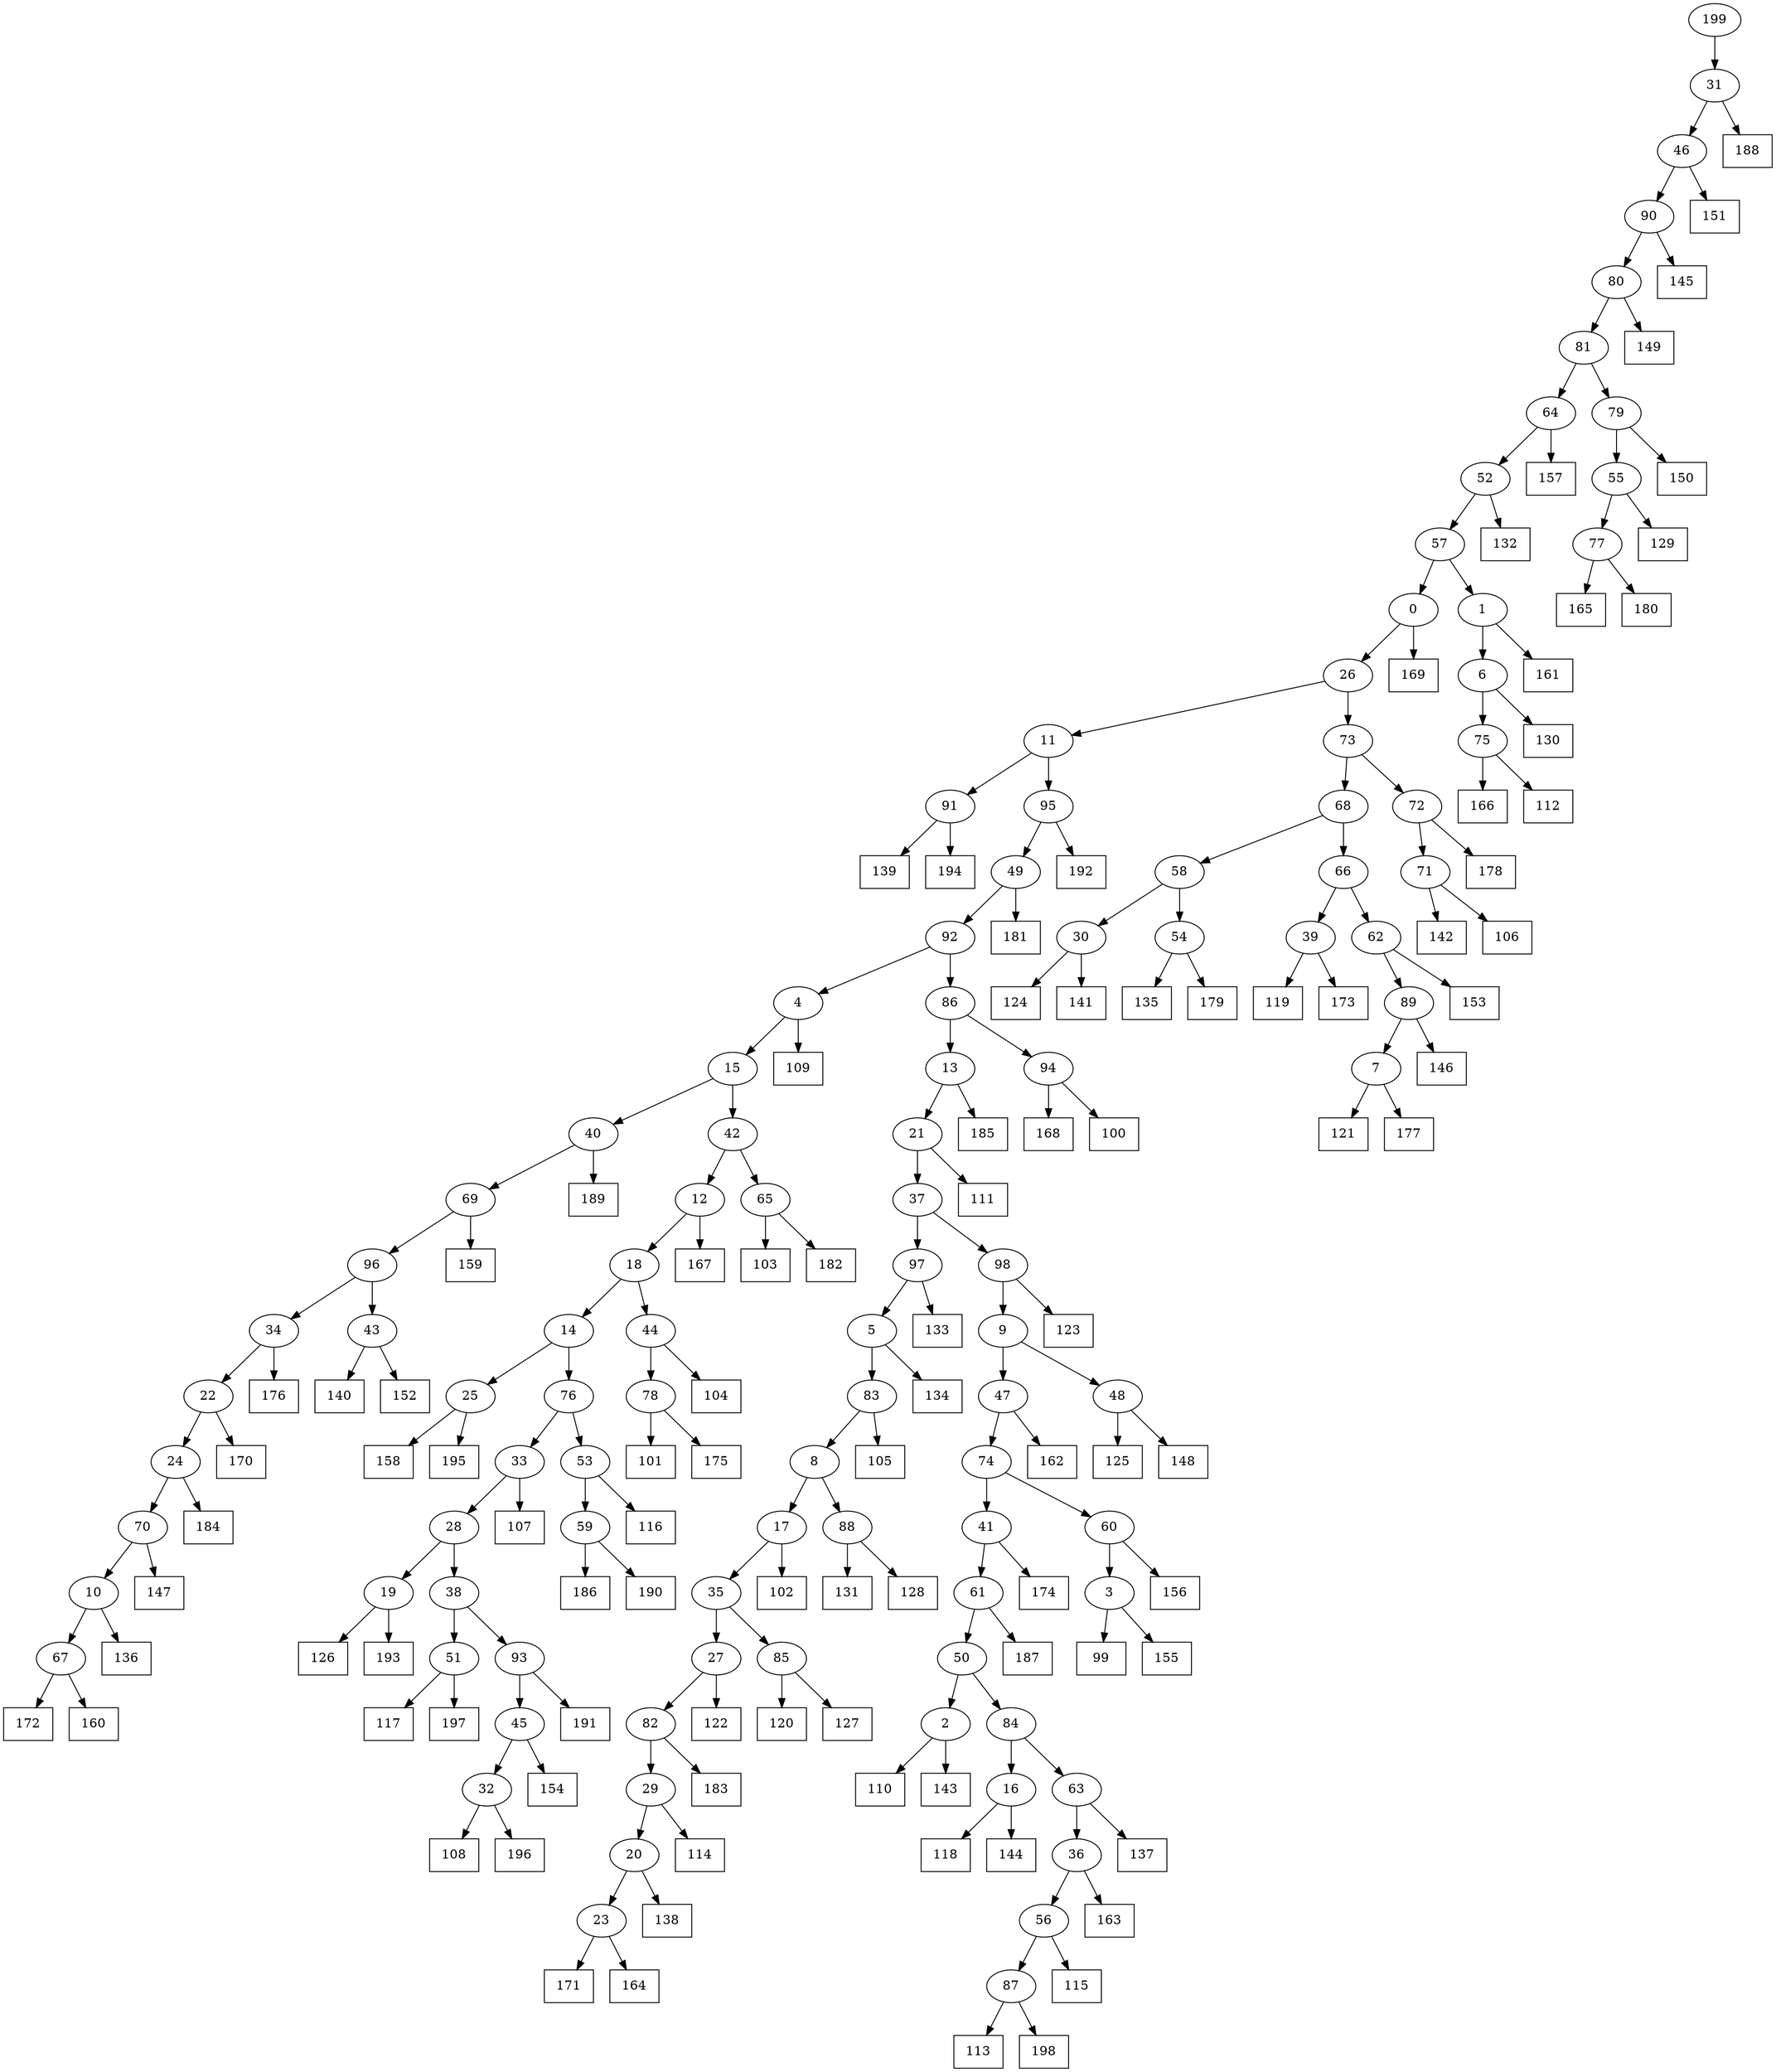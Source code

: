 digraph G {
0[label="0"];
1[label="1"];
2[label="2"];
3[label="3"];
4[label="4"];
5[label="5"];
6[label="6"];
7[label="7"];
8[label="8"];
9[label="9"];
10[label="10"];
11[label="11"];
12[label="12"];
13[label="13"];
14[label="14"];
15[label="15"];
16[label="16"];
17[label="17"];
18[label="18"];
19[label="19"];
20[label="20"];
21[label="21"];
22[label="22"];
23[label="23"];
24[label="24"];
25[label="25"];
26[label="26"];
27[label="27"];
28[label="28"];
29[label="29"];
30[label="30"];
31[label="31"];
32[label="32"];
33[label="33"];
34[label="34"];
35[label="35"];
36[label="36"];
37[label="37"];
38[label="38"];
39[label="39"];
40[label="40"];
41[label="41"];
42[label="42"];
43[label="43"];
44[label="44"];
45[label="45"];
46[label="46"];
47[label="47"];
48[label="48"];
49[label="49"];
50[label="50"];
51[label="51"];
52[label="52"];
53[label="53"];
54[label="54"];
55[label="55"];
56[label="56"];
57[label="57"];
58[label="58"];
59[label="59"];
60[label="60"];
61[label="61"];
62[label="62"];
63[label="63"];
64[label="64"];
65[label="65"];
66[label="66"];
67[label="67"];
68[label="68"];
69[label="69"];
70[label="70"];
71[label="71"];
72[label="72"];
73[label="73"];
74[label="74"];
75[label="75"];
76[label="76"];
77[label="77"];
78[label="78"];
79[label="79"];
80[label="80"];
81[label="81"];
82[label="82"];
83[label="83"];
84[label="84"];
85[label="85"];
86[label="86"];
87[label="87"];
88[label="88"];
89[label="89"];
90[label="90"];
91[label="91"];
92[label="92"];
93[label="93"];
94[label="94"];
95[label="95"];
96[label="96"];
97[label="97"];
98[label="98"];
99[shape=box,label="108"];
100[shape=box,label="132"];
101[shape=box,label="165"];
102[shape=box,label="136"];
103[shape=box,label="133"];
104[shape=box,label="139"];
105[shape=box,label="117"];
106[shape=box,label="153"];
107[shape=box,label="138"];
108[shape=box,label="103"];
109[shape=box,label="126"];
110[shape=box,label="187"];
111[shape=box,label="176"];
112[shape=box,label="107"];
113[shape=box,label="118"];
114[shape=box,label="99"];
115[shape=box,label="193"];
116[shape=box,label="154"];
117[shape=box,label="119"];
118[shape=box,label="147"];
119[shape=box,label="113"];
120[shape=box,label="189"];
121[shape=box,label="182"];
122[shape=box,label="172"];
123[shape=box,label="155"];
124[shape=box,label="134"];
125[shape=box,label="181"];
126[shape=box,label="178"];
127[shape=box,label="168"];
128[shape=box,label="166"];
129[shape=box,label="174"];
130[shape=box,label="149"];
131[shape=box,label="101"];
132[shape=box,label="142"];
133[shape=box,label="135"];
134[shape=box,label="194"];
135[shape=box,label="179"];
136[shape=box,label="140"];
137[shape=box,label="102"];
138[shape=box,label="110"];
139[shape=box,label="115"];
140[shape=box,label="143"];
141[shape=box,label="150"];
142[shape=box,label="145"];
143[shape=box,label="120"];
144[shape=box,label="129"];
145[shape=box,label="175"];
146[shape=box,label="169"];
147[shape=box,label="124"];
148[shape=box,label="141"];
149[shape=box,label="100"];
150[shape=box,label="131"];
151[shape=box,label="125"];
152[shape=box,label="167"];
153[shape=box,label="171"];
154[shape=box,label="123"];
155[shape=box,label="121"];
156[shape=box,label="177"];
157[shape=box,label="183"];
158[shape=box,label="116"];
159[shape=box,label="156"];
160[shape=box,label="162"];
161[shape=box,label="170"];
162[shape=box,label="144"];
163[shape=box,label="191"];
164[shape=box,label="109"];
165[shape=box,label="180"];
166[shape=box,label="105"];
167[shape=box,label="106"];
168[shape=box,label="160"];
169[shape=box,label="104"];
170[shape=box,label="122"];
171[shape=box,label="158"];
172[shape=box,label="159"];
173[shape=box,label="184"];
174[shape=box,label="112"];
175[shape=box,label="151"];
176[shape=box,label="188"];
177[shape=box,label="127"];
178[shape=box,label="114"];
179[shape=box,label="128"];
180[shape=box,label="111"];
181[shape=box,label="164"];
182[shape=box,label="152"];
183[shape=box,label="192"];
184[shape=box,label="137"];
185[shape=box,label="146"];
186[shape=box,label="186"];
187[shape=box,label="161"];
188[shape=box,label="148"];
189[shape=box,label="190"];
190[shape=box,label="173"];
191[shape=box,label="195"];
192[shape=box,label="196"];
193[shape=box,label="163"];
194[shape=box,label="185"];
195[shape=box,label="197"];
196[shape=box,label="130"];
197[shape=box,label="157"];
198[shape=box,label="198"];
199[label="199"];
20->107 ;
89->185 ;
94->149 ;
47->160 ;
29->178 ;
69->172 ;
67->168 ;
43->182 ;
77->165 ;
93->163 ;
61->110 ;
16->162 ;
31->176 ;
32->99 ;
23->181 ;
26->11 ;
75->128 ;
29->20 ;
7->156 ;
65->121 ;
91->104 ;
54->135 ;
85->177 ;
55->77 ;
2->140 ;
72->126 ;
75->174 ;
62->106 ;
42->65 ;
24->173 ;
56->139 ;
77->101 ;
79->141 ;
91->134 ;
98->154 ;
12->152 ;
54->133 ;
41->129 ;
97->5 ;
78->131 ;
59->186 ;
59->189 ;
50->84 ;
35->85 ;
85->143 ;
22->161 ;
4->15 ;
11->95 ;
76->33 ;
20->23 ;
95->183 ;
17->137 ;
6->196 ;
95->49 ;
15->42 ;
42->12 ;
81->79 ;
15->40 ;
40->69 ;
25->191 ;
51->105 ;
82->29 ;
25->171 ;
88->179 ;
82->157 ;
8->17 ;
73->72 ;
14->76 ;
87->198 ;
3->123 ;
81->64 ;
40->120 ;
63->184 ;
60->3 ;
3->114 ;
90->80 ;
19->115 ;
27->82 ;
56->87 ;
87->119 ;
52->57 ;
62->89 ;
34->111 ;
30->147 ;
6->75 ;
43->136 ;
80->81 ;
72->71 ;
71->167 ;
27->170 ;
71->132 ;
19->109 ;
70->118 ;
33->28 ;
64->197 ;
45->116 ;
22->24 ;
57->1 ;
1->187 ;
36->56 ;
17->35 ;
46->175 ;
94->127 ;
80->130 ;
10->102 ;
69->96 ;
96->34 ;
92->4 ;
4->164 ;
35->27 ;
21->37 ;
39->190 ;
14->25 ;
28->19 ;
0->26 ;
26->73 ;
11->91 ;
199->31 ;
31->46 ;
49->125 ;
45->32 ;
34->22 ;
68->66 ;
10->67 ;
67->122 ;
68->58 ;
58->54 ;
51->195 ;
58->30 ;
30->148 ;
48->151 ;
66->62 ;
21->180 ;
33->112 ;
84->16 ;
16->113 ;
86->13 ;
13->21 ;
83->8 ;
79->55 ;
55->144 ;
44->169 ;
52->100 ;
28->38 ;
13->194 ;
89->7 ;
7->155 ;
57->0 ;
0->146 ;
9->47 ;
48->188 ;
65->108 ;
50->2 ;
2->138 ;
37->97 ;
61->50 ;
74->41 ;
49->92 ;
1->6 ;
66->39 ;
39->117 ;
96->43 ;
5->83 ;
83->166 ;
36->193 ;
92->86 ;
86->94 ;
8->88 ;
88->150 ;
5->124 ;
38->93 ;
93->45 ;
53->59 ;
9->48 ;
23->153 ;
76->53 ;
53->158 ;
32->192 ;
24->70 ;
70->10 ;
64->52 ;
47->74 ;
97->103 ;
74->60 ;
60->159 ;
73->68 ;
44->78 ;
78->145 ;
41->61 ;
12->18 ;
18->44 ;
46->90 ;
90->142 ;
38->51 ;
37->98 ;
98->9 ;
18->14 ;
84->63 ;
63->36 ;
}
